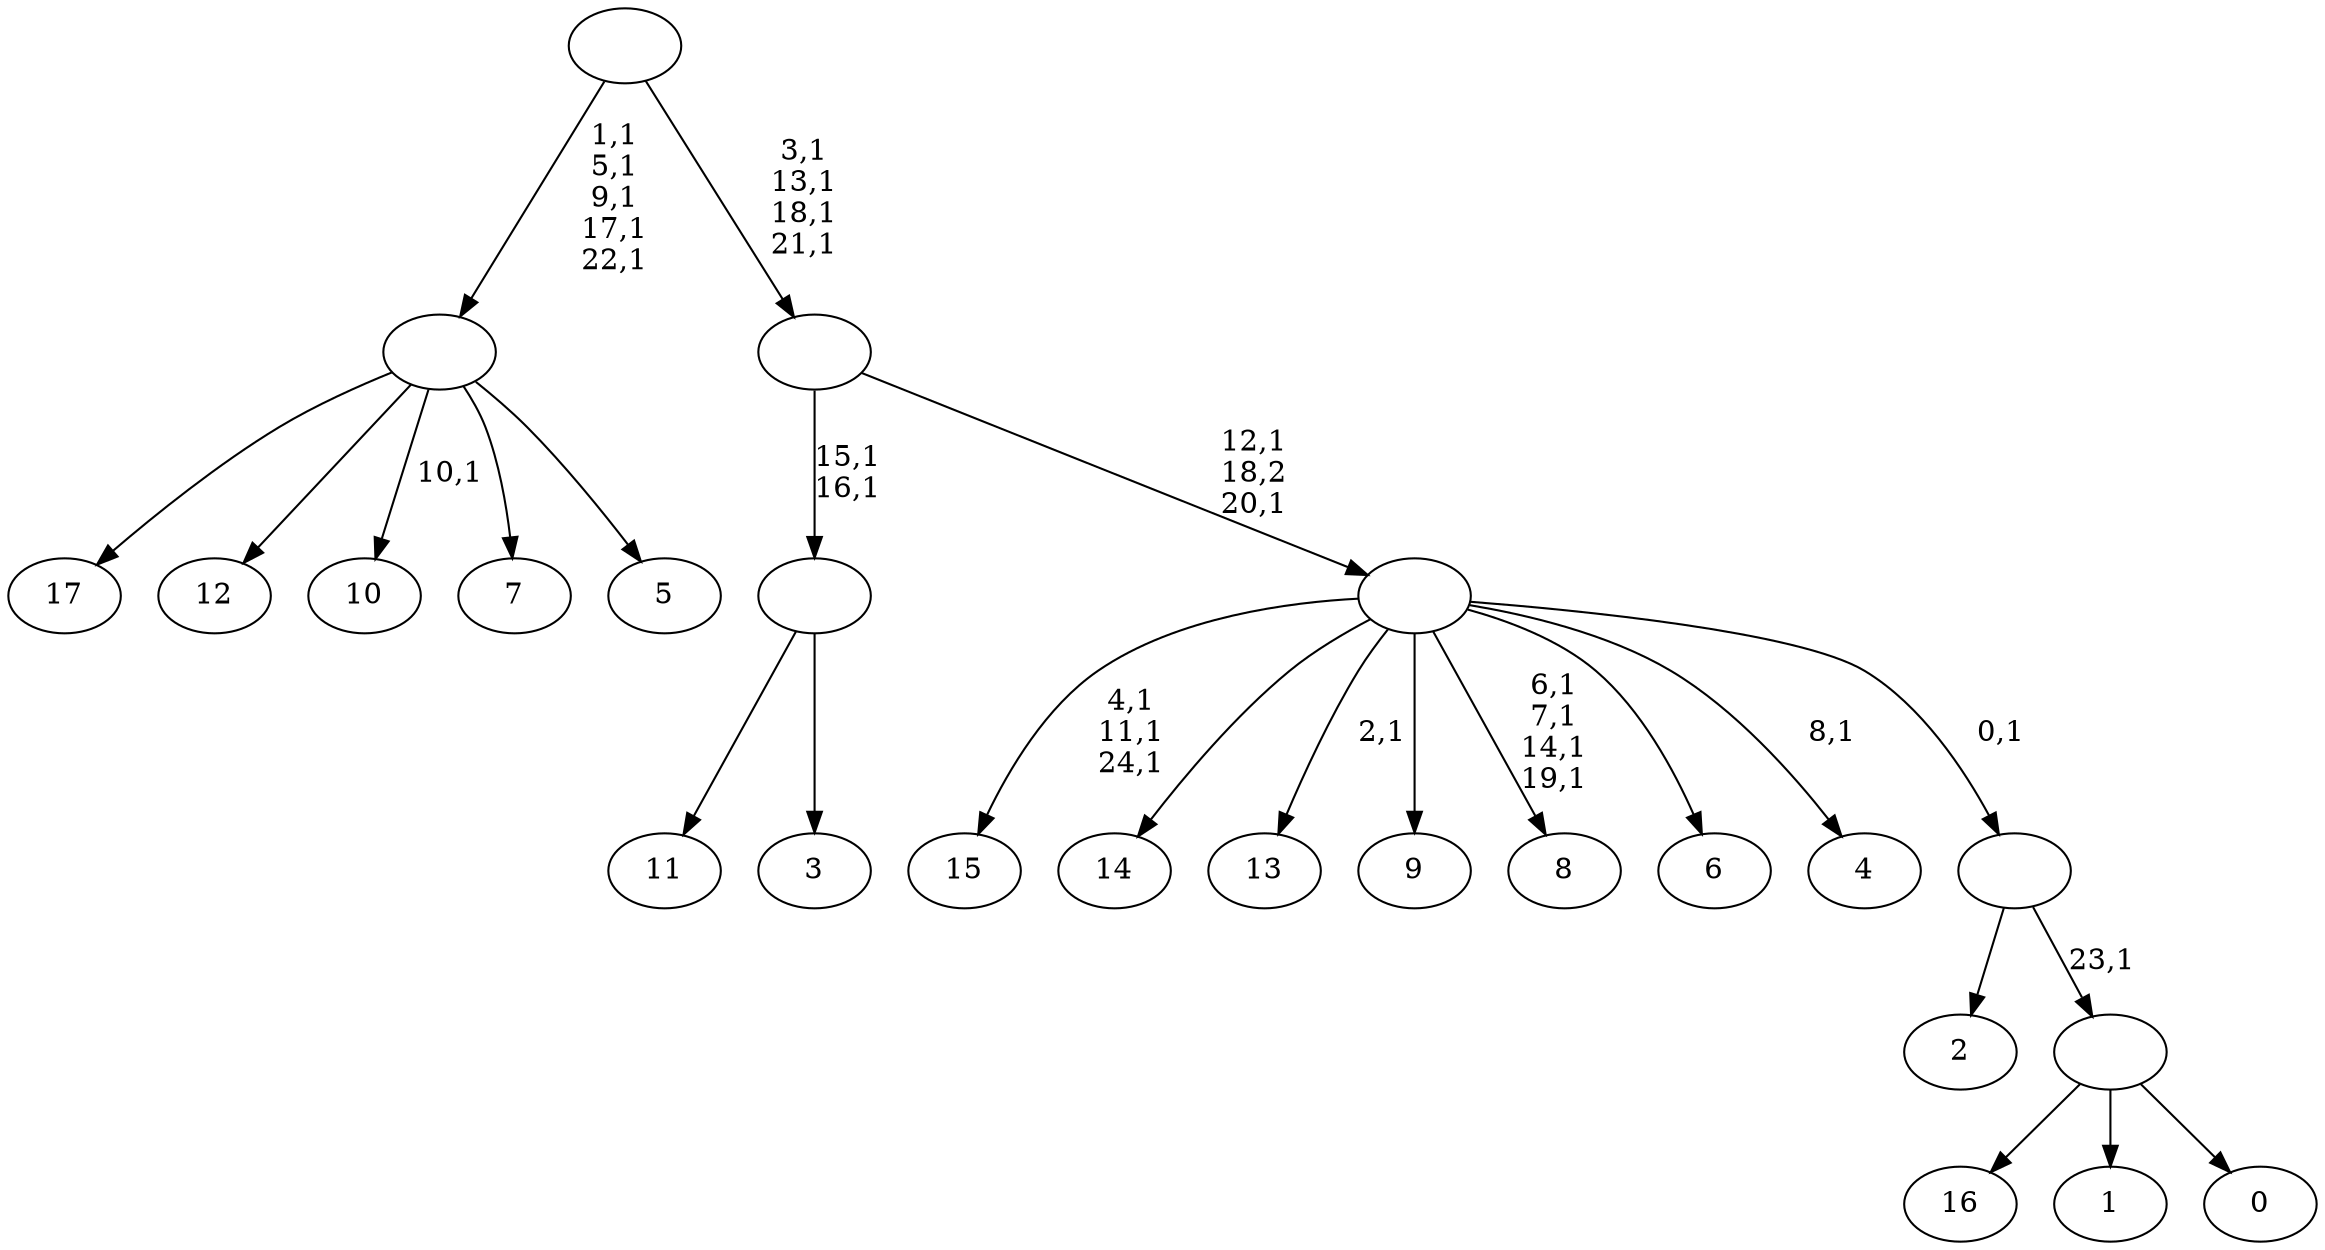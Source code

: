 digraph T {
	43 [label="17"]
	42 [label="16"]
	41 [label="15"]
	37 [label="14"]
	36 [label="13"]
	34 [label="12"]
	33 [label="11"]
	32 [label="10"]
	30 [label="9"]
	29 [label="8"]
	24 [label="7"]
	23 [label="6"]
	22 [label="5"]
	21 [label=""]
	16 [label="4"]
	14 [label="3"]
	13 [label=""]
	11 [label="2"]
	10 [label="1"]
	9 [label="0"]
	8 [label=""]
	7 [label=""]
	6 [label=""]
	4 [label=""]
	0 [label=""]
	21 -> 32 [label="10,1"]
	21 -> 43 [label=""]
	21 -> 34 [label=""]
	21 -> 24 [label=""]
	21 -> 22 [label=""]
	13 -> 33 [label=""]
	13 -> 14 [label=""]
	8 -> 42 [label=""]
	8 -> 10 [label=""]
	8 -> 9 [label=""]
	7 -> 11 [label=""]
	7 -> 8 [label="23,1"]
	6 -> 16 [label="8,1"]
	6 -> 29 [label="6,1\n7,1\n14,1\n19,1"]
	6 -> 36 [label="2,1"]
	6 -> 41 [label="4,1\n11,1\n24,1"]
	6 -> 37 [label=""]
	6 -> 30 [label=""]
	6 -> 23 [label=""]
	6 -> 7 [label="0,1"]
	4 -> 6 [label="12,1\n18,2\n20,1"]
	4 -> 13 [label="15,1\n16,1"]
	0 -> 4 [label="3,1\n13,1\n18,1\n21,1"]
	0 -> 21 [label="1,1\n5,1\n9,1\n17,1\n22,1"]
}
